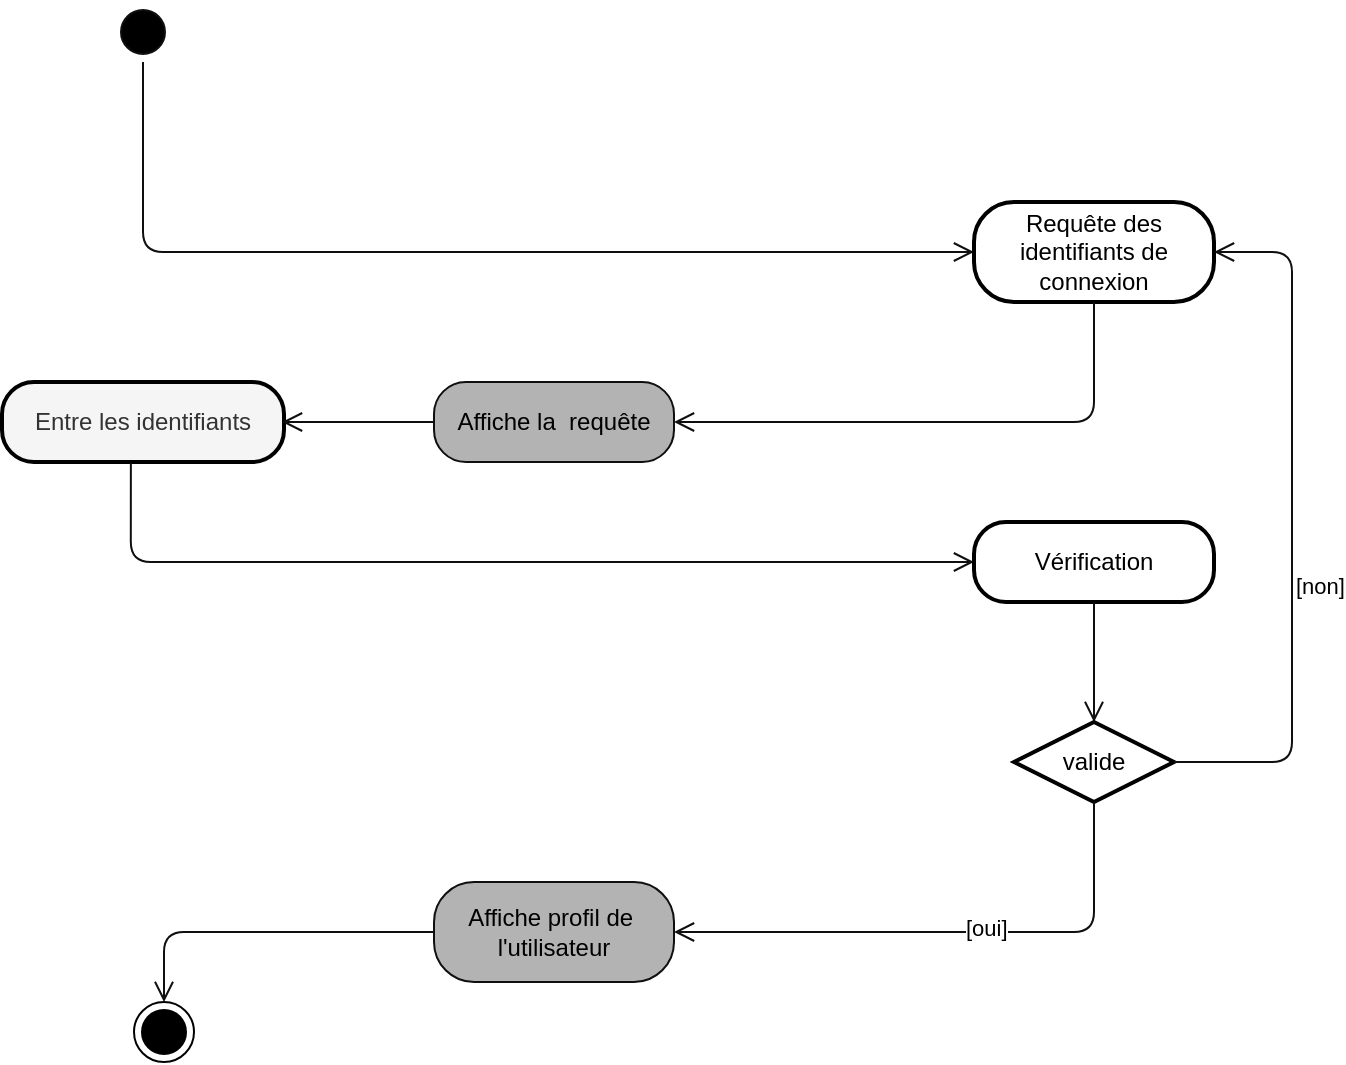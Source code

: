 <mxfile version="14.5.10" type="device"><diagram id="GSy3FDw5kYQrn9fxajnB" name="Page-1"><mxGraphModel dx="127" dy="817" grid="1" gridSize="10" guides="1" tooltips="1" connect="1" arrows="1" fold="1" page="1" pageScale="1" pageWidth="1169" pageHeight="1654" math="0" shadow="0"><root><mxCell id="0"/><mxCell id="1" parent="0"/><mxCell id="zt1GRjJ21GeQIjFlmQY1-264" value="" style="ellipse;html=1;shape=startState;fillColor=#000000;shadow=0;sketch=0;strokeColor=#0F0F0F;" vertex="1" parent="1"><mxGeometry x="1495.5" y="690" width="30" height="30" as="geometry"/></mxCell><mxCell id="zt1GRjJ21GeQIjFlmQY1-265" value="" style="edgeStyle=orthogonalEdgeStyle;html=1;verticalAlign=bottom;endArrow=open;endSize=8;exitX=0.5;exitY=1;exitDx=0;exitDy=0;strokeColor=#0F0F0F;entryX=0;entryY=0.5;entryDx=0;entryDy=0;" edge="1" parent="1" source="zt1GRjJ21GeQIjFlmQY1-264" target="zt1GRjJ21GeQIjFlmQY1-268"><mxGeometry relative="1" as="geometry"><mxPoint x="1521" y="800" as="targetPoint"/><Array as="points"><mxPoint x="1510" y="720"/><mxPoint x="1510" y="815"/></Array></mxGeometry></mxCell><mxCell id="zt1GRjJ21GeQIjFlmQY1-268" value="Requête des identifiants de connexion" style="rounded=1;whiteSpace=wrap;html=1;arcSize=40;shadow=0;sketch=0;fillColor=#FFFFFF;strokeWidth=2;" vertex="1" parent="1"><mxGeometry x="1926" y="790" width="120" height="50" as="geometry"/></mxCell><mxCell id="zt1GRjJ21GeQIjFlmQY1-269" value="" style="edgeStyle=orthogonalEdgeStyle;html=1;verticalAlign=bottom;endArrow=open;endSize=8;exitX=0.5;exitY=1;exitDx=0;exitDy=0;strokeColor=#0F0F0F;entryX=1;entryY=0.5;entryDx=0;entryDy=0;" edge="1" parent="1" source="zt1GRjJ21GeQIjFlmQY1-268" target="zt1GRjJ21GeQIjFlmQY1-270"><mxGeometry relative="1" as="geometry"><mxPoint x="1736" y="900" as="targetPoint"/><mxPoint x="1806" y="900" as="sourcePoint"/><Array as="points"><mxPoint x="1986" y="900"/></Array></mxGeometry></mxCell><mxCell id="zt1GRjJ21GeQIjFlmQY1-270" value="Affiche la &amp;nbsp;requête" style="rounded=1;whiteSpace=wrap;html=1;arcSize=40;shadow=0;sketch=0;strokeColor=#0F0F0F;fillColor=#B3B3B3;" vertex="1" parent="1"><mxGeometry x="1656" y="880" width="120" height="40" as="geometry"/></mxCell><mxCell id="zt1GRjJ21GeQIjFlmQY1-271" value="Entre les identifiants" style="rounded=1;whiteSpace=wrap;html=1;arcSize=40;fillColor=#f5f5f5;shadow=0;sketch=0;fontColor=#333333;strokeWidth=2;" vertex="1" parent="1"><mxGeometry x="1440" y="880" width="141" height="40" as="geometry"/></mxCell><mxCell id="zt1GRjJ21GeQIjFlmQY1-272" value="" style="edgeStyle=orthogonalEdgeStyle;html=1;verticalAlign=bottom;endArrow=open;endSize=8;exitX=0;exitY=0.5;exitDx=0;exitDy=0;strokeColor=#0F0F0F;" edge="1" parent="1" source="zt1GRjJ21GeQIjFlmQY1-270"><mxGeometry relative="1" as="geometry"><mxPoint x="1580" y="900" as="targetPoint"/><mxPoint x="1531" y="730" as="sourcePoint"/></mxGeometry></mxCell><mxCell id="zt1GRjJ21GeQIjFlmQY1-273" value="" style="edgeStyle=orthogonalEdgeStyle;html=1;verticalAlign=bottom;endArrow=open;endSize=8;exitX=0.457;exitY=1.013;exitDx=0;exitDy=0;entryX=0;entryY=0.5;entryDx=0;entryDy=0;strokeColor=#0F0F0F;exitPerimeter=0;" edge="1" parent="1" source="zt1GRjJ21GeQIjFlmQY1-271" target="zt1GRjJ21GeQIjFlmQY1-274"><mxGeometry relative="1" as="geometry"><mxPoint x="1796" y="970" as="targetPoint"/><mxPoint x="1536" y="970" as="sourcePoint"/><Array as="points"><mxPoint x="1504" y="970"/></Array></mxGeometry></mxCell><mxCell id="zt1GRjJ21GeQIjFlmQY1-274" value="Vérification" style="rounded=1;whiteSpace=wrap;html=1;arcSize=40;shadow=0;sketch=0;fillColor=#FFFFFF;strokeWidth=2;" vertex="1" parent="1"><mxGeometry x="1926" y="950" width="120" height="40" as="geometry"/></mxCell><mxCell id="zt1GRjJ21GeQIjFlmQY1-275" value="" style="edgeStyle=orthogonalEdgeStyle;html=1;verticalAlign=bottom;endArrow=open;endSize=8;exitX=0.5;exitY=1;exitDx=0;exitDy=0;strokeColor=#0F0F0F;entryX=0.5;entryY=0;entryDx=0;entryDy=0;" edge="1" parent="1" source="zt1GRjJ21GeQIjFlmQY1-274" target="zt1GRjJ21GeQIjFlmQY1-276"><mxGeometry relative="1" as="geometry"><mxPoint x="1901" y="1050" as="targetPoint"/><mxPoint x="1901" y="990" as="sourcePoint"/><Array as="points"><mxPoint x="1986" y="1020"/><mxPoint x="1986" y="1020"/></Array></mxGeometry></mxCell><mxCell id="zt1GRjJ21GeQIjFlmQY1-276" value="valide" style="rhombus;whiteSpace=wrap;html=1;shadow=0;sketch=0;fillColor=#FFFFFF;strokeWidth=2;" vertex="1" parent="1"><mxGeometry x="1946" y="1050" width="80" height="40" as="geometry"/></mxCell><mxCell id="zt1GRjJ21GeQIjFlmQY1-277" value="[non]" style="edgeStyle=orthogonalEdgeStyle;html=1;align=left;verticalAlign=bottom;endArrow=open;endSize=8;strokeColor=#0F0F0F;" edge="1" parent="1" source="zt1GRjJ21GeQIjFlmQY1-276" target="zt1GRjJ21GeQIjFlmQY1-268"><mxGeometry x="-0.219" relative="1" as="geometry"><mxPoint x="2050" y="815" as="targetPoint"/><mxPoint as="offset"/><mxPoint x="2031" y="1070" as="sourcePoint"/><Array as="points"><mxPoint x="2085" y="1070"/><mxPoint x="2085" y="815"/></Array></mxGeometry></mxCell><mxCell id="zt1GRjJ21GeQIjFlmQY1-278" value="[oui]" style="edgeStyle=orthogonalEdgeStyle;html=1;align=left;verticalAlign=top;endArrow=open;endSize=8;strokeColor=#0F0F0F;entryX=1;entryY=0.5;entryDx=0;entryDy=0;" edge="1" parent="1" source="zt1GRjJ21GeQIjFlmQY1-276" target="zt1GRjJ21GeQIjFlmQY1-281"><mxGeometry x="-0.047" y="-15" relative="1" as="geometry"><mxPoint x="1901" y="1170" as="targetPoint"/><Array as="points"><mxPoint x="1986" y="1155"/></Array><mxPoint as="offset"/></mxGeometry></mxCell><mxCell id="zt1GRjJ21GeQIjFlmQY1-281" value="Affiche profil de&amp;nbsp;&lt;br&gt;l'utilisateur" style="rounded=1;whiteSpace=wrap;html=1;arcSize=40;shadow=0;sketch=0;strokeColor=#0F0F0F;fillColor=#B3B3B3;" vertex="1" parent="1"><mxGeometry x="1656" y="1130" width="120" height="50" as="geometry"/></mxCell><mxCell id="zt1GRjJ21GeQIjFlmQY1-282" value="" style="ellipse;html=1;shape=endState;fillColor=#000000;shadow=0;sketch=0;" vertex="1" parent="1"><mxGeometry x="1506" y="1190" width="30" height="30" as="geometry"/></mxCell><mxCell id="zt1GRjJ21GeQIjFlmQY1-285" value="" style="edgeStyle=orthogonalEdgeStyle;html=1;verticalAlign=bottom;endArrow=open;endSize=8;exitX=0;exitY=0.5;exitDx=0;exitDy=0;strokeColor=#0F0F0F;entryX=0.5;entryY=0;entryDx=0;entryDy=0;" edge="1" parent="1" source="zt1GRjJ21GeQIjFlmQY1-281" target="zt1GRjJ21GeQIjFlmQY1-282"><mxGeometry relative="1" as="geometry"><mxPoint x="1591" y="1165" as="targetPoint"/><mxPoint x="1521" y="1175" as="sourcePoint"/><Array as="points"><mxPoint x="1521" y="1155"/></Array></mxGeometry></mxCell></root></mxGraphModel></diagram></mxfile>
